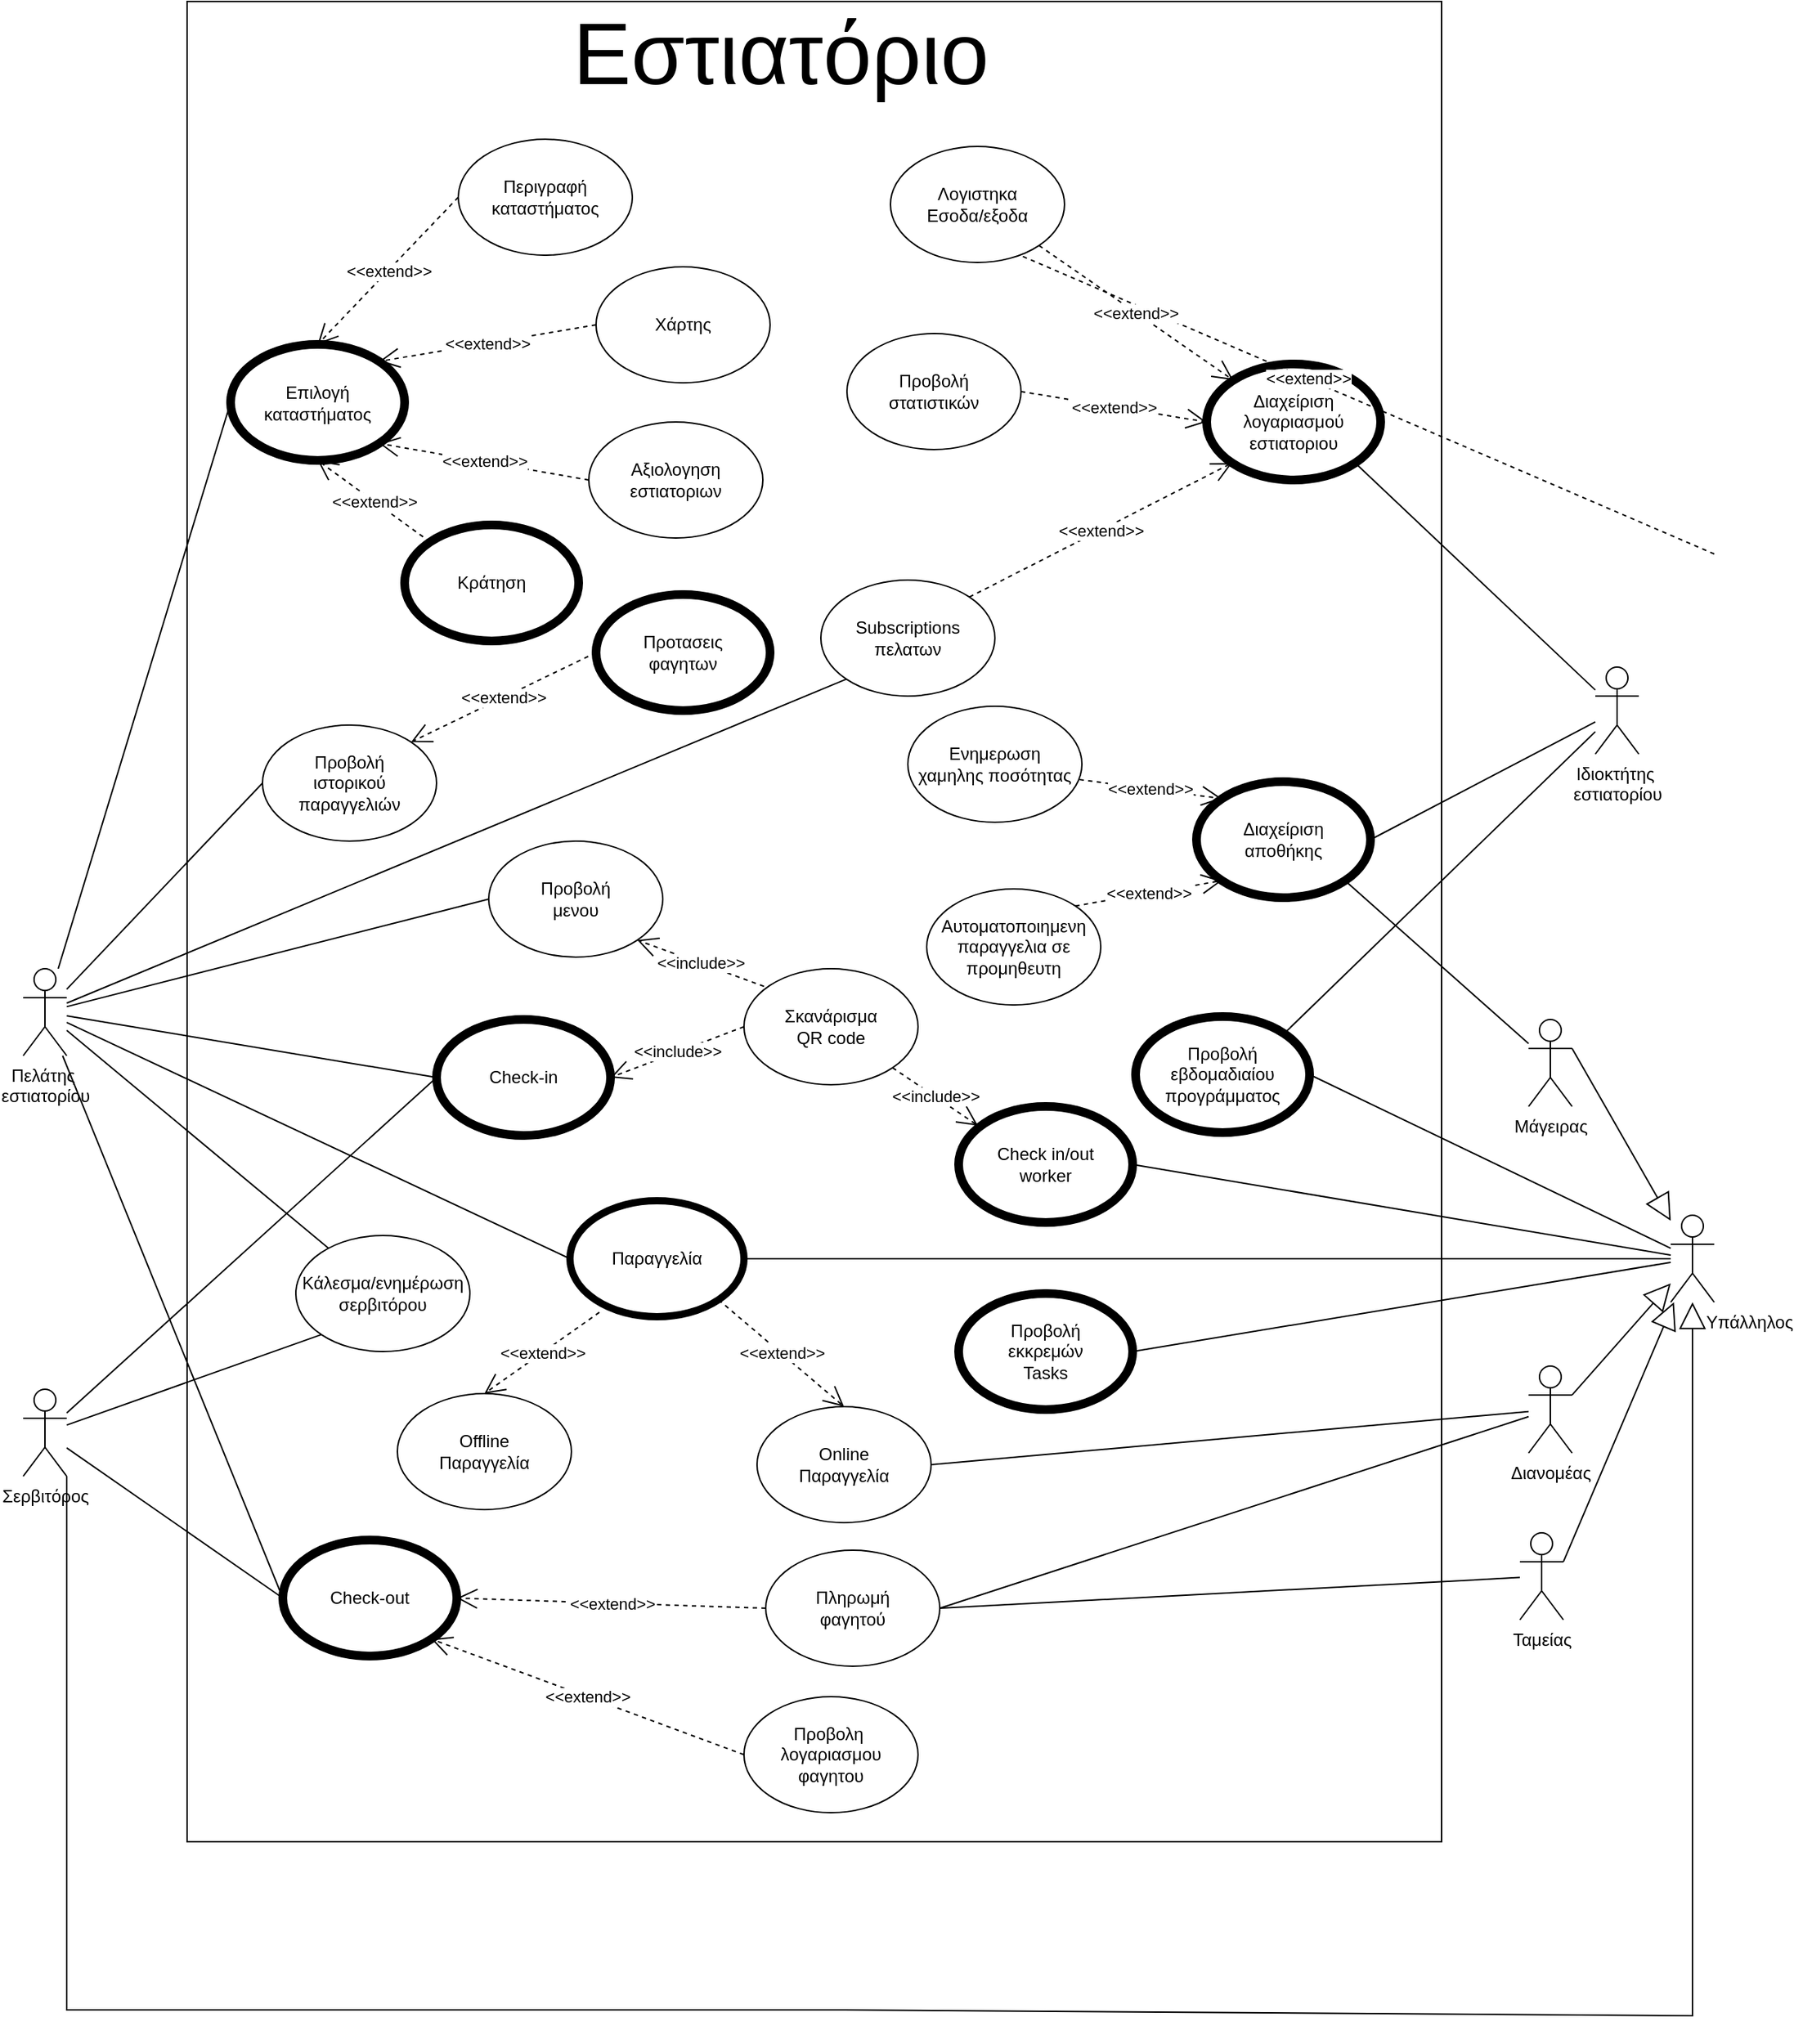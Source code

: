 <mxfile version="24.0.4" type="device">
  <diagram name="Page-1" id="MGHjbF667yMq8NIgmSbx">
    <mxGraphModel dx="6913" dy="3703" grid="0" gridSize="10" guides="1" tooltips="1" connect="1" arrows="1" fold="1" page="0" pageScale="1" pageWidth="850" pageHeight="1100" math="0" shadow="0">
      <root>
        <mxCell id="0" />
        <mxCell id="1" parent="0" />
        <mxCell id="DqBkRv8KrqaulyezYVrb-1" value="&lt;div&gt;Ιδιοκτήτης&amp;nbsp;&lt;/div&gt;&lt;div&gt;εστιατορίου&lt;/div&gt;" style="shape=umlActor;verticalLabelPosition=bottom;verticalAlign=top;html=1;outlineConnect=0;rounded=0;" parent="1" vertex="1">
          <mxGeometry x="1370" y="-206" width="30" height="60" as="geometry" />
        </mxCell>
        <mxCell id="DqBkRv8KrqaulyezYVrb-9" value="&lt;div&gt;Πελάτης&amp;nbsp;&lt;/div&gt;&lt;div&gt;εστιατορίου&lt;/div&gt;" style="shape=umlActor;verticalLabelPosition=bottom;verticalAlign=top;html=1;outlineConnect=0;rounded=0;" parent="1" vertex="1">
          <mxGeometry x="286" y="2" width="30" height="60" as="geometry" />
        </mxCell>
        <mxCell id="DqBkRv8KrqaulyezYVrb-10" value="Σερβιτόρος" style="shape=umlActor;verticalLabelPosition=bottom;verticalAlign=top;html=1;outlineConnect=0;rounded=0;" parent="1" vertex="1">
          <mxGeometry x="286" y="292" width="30" height="60" as="geometry" />
        </mxCell>
        <mxCell id="DqBkRv8KrqaulyezYVrb-11" value="Μάγειρας" style="shape=umlActor;verticalLabelPosition=bottom;verticalAlign=top;html=1;outlineConnect=0;rounded=0;" parent="1" vertex="1">
          <mxGeometry x="1324" y="37" width="30" height="60" as="geometry" />
        </mxCell>
        <mxCell id="DqBkRv8KrqaulyezYVrb-12" value="Ταμείας" style="shape=umlActor;verticalLabelPosition=bottom;verticalAlign=top;html=1;outlineConnect=0;rounded=0;" parent="1" vertex="1">
          <mxGeometry x="1318" y="391" width="30" height="60" as="geometry" />
        </mxCell>
        <mxCell id="DqBkRv8KrqaulyezYVrb-16" value="Διανομέας" style="shape=umlActor;verticalLabelPosition=bottom;verticalAlign=top;html=1;outlineConnect=0;rounded=0;" parent="1" vertex="1">
          <mxGeometry x="1324" y="276" width="30" height="60" as="geometry" />
        </mxCell>
        <mxCell id="DqBkRv8KrqaulyezYVrb-17" value="Παραγγελία" style="ellipse;whiteSpace=wrap;html=1;strokeWidth=5;rounded=0;" parent="1" vertex="1">
          <mxGeometry x="663" y="162" width="120" height="80" as="geometry" />
        </mxCell>
        <mxCell id="DqBkRv8KrqaulyezYVrb-18" value="&lt;div&gt;Πληρωμή&lt;/div&gt;&lt;div&gt;φαγητού&lt;br&gt;&lt;/div&gt;" style="ellipse;whiteSpace=wrap;html=1;rounded=0;" parent="1" vertex="1">
          <mxGeometry x="798" y="403" width="120" height="80" as="geometry" />
        </mxCell>
        <mxCell id="DqBkRv8KrqaulyezYVrb-21" value="&lt;div&gt;Επιλογή&lt;/div&gt;&lt;div&gt;καταστήματος&lt;br&gt;&lt;/div&gt;" style="ellipse;whiteSpace=wrap;html=1;strokeWidth=6;rounded=0;" parent="1" vertex="1">
          <mxGeometry x="429" y="-428.5" width="120" height="80" as="geometry" />
        </mxCell>
        <mxCell id="DqBkRv8KrqaulyezYVrb-22" value="Κράτηση" style="ellipse;whiteSpace=wrap;html=1;rounded=0;strokeWidth=6;" parent="1" vertex="1">
          <mxGeometry x="549" y="-304" width="120" height="80" as="geometry" />
        </mxCell>
        <mxCell id="DqBkRv8KrqaulyezYVrb-23" value="Προβολή&lt;div&gt;μενου&lt;/div&gt;" style="ellipse;whiteSpace=wrap;html=1;rounded=0;" parent="1" vertex="1">
          <mxGeometry x="607" y="-86" width="120" height="80" as="geometry" />
        </mxCell>
        <mxCell id="DqBkRv8KrqaulyezYVrb-24" value="Check-in" style="ellipse;whiteSpace=wrap;html=1;strokeWidth=6;rounded=0;" parent="1" vertex="1">
          <mxGeometry x="571" y="37" width="120" height="80" as="geometry" />
        </mxCell>
        <mxCell id="DqBkRv8KrqaulyezYVrb-27" value="Check-out" style="ellipse;whiteSpace=wrap;html=1;strokeWidth=6;rounded=0;" parent="1" vertex="1">
          <mxGeometry x="465" y="396" width="120" height="80" as="geometry" />
        </mxCell>
        <mxCell id="DqBkRv8KrqaulyezYVrb-28" value="&lt;div&gt;Σκανάρισμα&lt;br&gt;QR code&lt;br&gt;&lt;/div&gt;" style="ellipse;whiteSpace=wrap;html=1;rounded=0;" parent="1" vertex="1">
          <mxGeometry x="783" y="2" width="120" height="80" as="geometry" />
        </mxCell>
        <mxCell id="DqBkRv8KrqaulyezYVrb-32" value="&lt;div&gt;Προβολή&lt;/div&gt;&lt;div&gt;ιστορικού παραγγελιών&lt;br&gt;&lt;/div&gt;" style="ellipse;whiteSpace=wrap;html=1;rounded=0;" parent="1" vertex="1">
          <mxGeometry x="451" y="-166" width="120" height="80" as="geometry" />
        </mxCell>
        <mxCell id="DqBkRv8KrqaulyezYVrb-34" value="&lt;div&gt;Προβολή εβδομαδιαίου&lt;/div&gt;&lt;div&gt;προγράμματος&lt;br&gt;&lt;/div&gt;" style="ellipse;whiteSpace=wrap;html=1;strokeWidth=6;rounded=0;" parent="1" vertex="1">
          <mxGeometry x="1053" y="35" width="120" height="80" as="geometry" />
        </mxCell>
        <mxCell id="DqBkRv8KrqaulyezYVrb-35" value="&lt;div&gt;Προβολή &lt;br&gt;&lt;/div&gt;&lt;div&gt;εκκρεμών&lt;/div&gt;&lt;div&gt;Tasks&lt;/div&gt;" style="ellipse;whiteSpace=wrap;html=1;strokeWidth=6;rounded=0;" parent="1" vertex="1">
          <mxGeometry x="931" y="226" width="120" height="80" as="geometry" />
        </mxCell>
        <mxCell id="DqBkRv8KrqaulyezYVrb-41" value="&lt;div&gt;Διαχείριση&lt;/div&gt;&lt;div&gt;αποθήκης&lt;/div&gt;" style="ellipse;whiteSpace=wrap;html=1;strokeWidth=6;rounded=0;" parent="1" vertex="1">
          <mxGeometry x="1095" y="-127" width="120" height="80" as="geometry" />
        </mxCell>
        <mxCell id="DqBkRv8KrqaulyezYVrb-58" value="" style="endArrow=none;html=1;rounded=0;entryX=0;entryY=0.5;entryDx=0;entryDy=0;" parent="1" source="DqBkRv8KrqaulyezYVrb-9" target="DqBkRv8KrqaulyezYVrb-21" edge="1">
          <mxGeometry width="50" height="50" relative="1" as="geometry">
            <mxPoint x="304" y="90" as="sourcePoint" />
            <mxPoint x="727" y="-176" as="targetPoint" />
          </mxGeometry>
        </mxCell>
        <mxCell id="DqBkRv8KrqaulyezYVrb-61" value="" style="endArrow=none;html=1;rounded=0;entryX=0;entryY=0.5;entryDx=0;entryDy=0;" parent="1" source="DqBkRv8KrqaulyezYVrb-9" target="DqBkRv8KrqaulyezYVrb-17" edge="1">
          <mxGeometry width="50" height="50" relative="1" as="geometry">
            <mxPoint x="321" y="150.21" as="sourcePoint" />
            <mxPoint x="732" y="281.21" as="targetPoint" />
          </mxGeometry>
        </mxCell>
        <mxCell id="DqBkRv8KrqaulyezYVrb-68" value="" style="endArrow=none;html=1;rounded=0;entryX=0;entryY=0.5;entryDx=0;entryDy=0;" parent="1" source="DqBkRv8KrqaulyezYVrb-9" target="DqBkRv8KrqaulyezYVrb-32" edge="1">
          <mxGeometry width="50" height="50" relative="1" as="geometry">
            <mxPoint x="301" y="45" as="sourcePoint" />
            <mxPoint x="732" y="-296" as="targetPoint" />
          </mxGeometry>
        </mxCell>
        <mxCell id="DqBkRv8KrqaulyezYVrb-72" value="" style="endArrow=none;html=1;rounded=0;exitX=1;exitY=0.5;exitDx=0;exitDy=0;" parent="1" source="DqBkRv8KrqaulyezYVrb-41" target="DqBkRv8KrqaulyezYVrb-1" edge="1">
          <mxGeometry width="50" height="50" relative="1" as="geometry">
            <mxPoint x="1156" y="-5" as="sourcePoint" />
            <mxPoint x="1206" y="-55" as="targetPoint" />
          </mxGeometry>
        </mxCell>
        <mxCell id="DqBkRv8KrqaulyezYVrb-79" value="" style="endArrow=none;html=1;rounded=0;exitX=1;exitY=0.5;exitDx=0;exitDy=0;" parent="1" source="DqBkRv8KrqaulyezYVrb-18" target="DqBkRv8KrqaulyezYVrb-16" edge="1">
          <mxGeometry width="50" height="50" relative="1" as="geometry">
            <mxPoint x="966" y="359" as="sourcePoint" />
            <mxPoint x="1354" y="243" as="targetPoint" />
          </mxGeometry>
        </mxCell>
        <mxCell id="DqBkRv8KrqaulyezYVrb-80" value="" style="endArrow=none;html=1;rounded=0;exitX=1;exitY=0.5;exitDx=0;exitDy=0;" parent="1" source="DqBkRv8KrqaulyezYVrb-18" target="DqBkRv8KrqaulyezYVrb-12" edge="1">
          <mxGeometry width="50" height="50" relative="1" as="geometry">
            <mxPoint x="966" y="273" as="sourcePoint" />
            <mxPoint x="1354" y="157" as="targetPoint" />
          </mxGeometry>
        </mxCell>
        <mxCell id="DqBkRv8KrqaulyezYVrb-110" value="" style="rounded=0;whiteSpace=wrap;html=1;fillColor=none;noLabel=0;editable=1;movable=1;resizable=1;rotatable=1;deletable=1;locked=0;connectable=1;pointerEvents=0;" parent="1" vertex="1">
          <mxGeometry x="399" y="-665" width="865" height="1269" as="geometry" />
        </mxCell>
        <mxCell id="DqBkRv8KrqaulyezYVrb-111" value="&lt;font style=&quot;font-size: 60px;&quot;&gt;Εστιατόριο&lt;/font&gt;" style="text;html=1;align=center;verticalAlign=middle;whiteSpace=wrap;rounded=0;" parent="1" vertex="1">
          <mxGeometry x="637.5" y="-662" width="341" height="66.5" as="geometry" />
        </mxCell>
        <mxCell id="E7eFKCQ7DTerx9ZcQntK-2" value="" style="endArrow=none;html=1;rounded=0;entryX=0;entryY=0.5;entryDx=0;entryDy=0;" parent="1" source="DqBkRv8KrqaulyezYVrb-10" target="DqBkRv8KrqaulyezYVrb-27" edge="1">
          <mxGeometry width="50" height="50" relative="1" as="geometry">
            <mxPoint x="313" y="334" as="sourcePoint" />
            <mxPoint x="758" y="436" as="targetPoint" />
          </mxGeometry>
        </mxCell>
        <mxCell id="E7eFKCQ7DTerx9ZcQntK-3" value="" style="endArrow=none;html=1;rounded=0;entryX=0;entryY=0.5;entryDx=0;entryDy=0;" parent="1" source="DqBkRv8KrqaulyezYVrb-9" target="DqBkRv8KrqaulyezYVrb-27" edge="1">
          <mxGeometry width="50" height="50" relative="1" as="geometry">
            <mxPoint x="332" y="251" as="sourcePoint" />
            <mxPoint x="494" y="220" as="targetPoint" />
          </mxGeometry>
        </mxCell>
        <mxCell id="E7eFKCQ7DTerx9ZcQntK-9" value="" style="endArrow=none;html=1;rounded=0;entryX=0;entryY=0.5;entryDx=0;entryDy=0;" parent="1" source="DqBkRv8KrqaulyezYVrb-10" target="DqBkRv8KrqaulyezYVrb-24" edge="1">
          <mxGeometry width="50" height="50" relative="1" as="geometry">
            <mxPoint x="345" y="259" as="sourcePoint" />
            <mxPoint x="507" y="228" as="targetPoint" />
          </mxGeometry>
        </mxCell>
        <mxCell id="E7eFKCQ7DTerx9ZcQntK-10" value="" style="endArrow=none;html=1;rounded=0;exitX=1;exitY=0;exitDx=0;exitDy=0;" parent="1" source="DqBkRv8KrqaulyezYVrb-34" target="DqBkRv8KrqaulyezYVrb-1" edge="1">
          <mxGeometry width="50" height="50" relative="1" as="geometry">
            <mxPoint x="843" y="-16" as="sourcePoint" />
            <mxPoint x="1358" y="-121" as="targetPoint" />
          </mxGeometry>
        </mxCell>
        <mxCell id="E7eFKCQ7DTerx9ZcQntK-23" value="Προβολη&amp;nbsp;&lt;div&gt;λογαριασμου&lt;/div&gt;&lt;div&gt;φαγητου&lt;/div&gt;" style="ellipse;whiteSpace=wrap;html=1;rounded=0;" parent="1" vertex="1">
          <mxGeometry x="783" y="504" width="120" height="80" as="geometry" />
        </mxCell>
        <mxCell id="E7eFKCQ7DTerx9ZcQntK-25" value="Αξιολογηση&lt;div&gt;εστιατοριων&lt;/div&gt;" style="ellipse;whiteSpace=wrap;html=1;rounded=0;" parent="1" vertex="1">
          <mxGeometry x="676" y="-375" width="120" height="80" as="geometry" />
        </mxCell>
        <mxCell id="E7eFKCQ7DTerx9ZcQntK-35" value="" style="endArrow=none;html=1;rounded=0;exitX=1;exitY=1;exitDx=0;exitDy=0;" parent="1" source="DqBkRv8KrqaulyezYVrb-41" target="DqBkRv8KrqaulyezYVrb-11" edge="1">
          <mxGeometry width="50" height="50" relative="1" as="geometry">
            <mxPoint x="1417" y="125" as="sourcePoint" />
            <mxPoint x="1932" y="316" as="targetPoint" />
          </mxGeometry>
        </mxCell>
        <mxCell id="E6P0ZzLm57Q9IFtv4wpY-99" value="" style="endArrow=none;html=1;rounded=0;entryX=0;entryY=0.5;entryDx=0;entryDy=0;" parent="1" source="DqBkRv8KrqaulyezYVrb-9" target="DqBkRv8KrqaulyezYVrb-24" edge="1">
          <mxGeometry width="50" height="50" relative="1" as="geometry">
            <mxPoint x="153" y="378" as="sourcePoint" />
            <mxPoint x="379" y="40" as="targetPoint" />
          </mxGeometry>
        </mxCell>
        <mxCell id="E6P0ZzLm57Q9IFtv4wpY-104" value="&amp;lt;&amp;lt;include&amp;gt;&amp;gt;" style="endArrow=open;endSize=12;dashed=1;html=1;rounded=0;exitX=0;exitY=0.5;exitDx=0;exitDy=0;entryX=1;entryY=0.5;entryDx=0;entryDy=0;" parent="1" source="DqBkRv8KrqaulyezYVrb-28" target="DqBkRv8KrqaulyezYVrb-24" edge="1">
          <mxGeometry width="160" relative="1" as="geometry">
            <mxPoint x="66" y="176" as="sourcePoint" />
            <mxPoint x="226" y="176" as="targetPoint" />
          </mxGeometry>
        </mxCell>
        <mxCell id="E6P0ZzLm57Q9IFtv4wpY-108" value="&lt;div&gt;Περιγραφή&lt;br&gt;καταστήματος&lt;br&gt;&lt;/div&gt;" style="ellipse;whiteSpace=wrap;html=1;rounded=0;" parent="1" vertex="1">
          <mxGeometry x="586" y="-570" width="120" height="80" as="geometry" />
        </mxCell>
        <mxCell id="E6P0ZzLm57Q9IFtv4wpY-109" value="&amp;lt;&amp;lt;extend&amp;gt;&amp;gt;" style="endArrow=open;endSize=12;dashed=1;html=1;rounded=0;exitX=0;exitY=0.5;exitDx=0;exitDy=0;entryX=0.5;entryY=0;entryDx=0;entryDy=0;" parent="1" source="E6P0ZzLm57Q9IFtv4wpY-108" target="DqBkRv8KrqaulyezYVrb-21" edge="1">
          <mxGeometry width="160" relative="1" as="geometry">
            <mxPoint x="828.79" y="-309" as="sourcePoint" />
            <mxPoint x="660.79" y="-280" as="targetPoint" />
          </mxGeometry>
        </mxCell>
        <mxCell id="E6P0ZzLm57Q9IFtv4wpY-110" value="&amp;lt;&amp;lt;extend&amp;gt;&amp;gt;" style="endArrow=open;endSize=12;dashed=1;html=1;rounded=0;exitX=0;exitY=0.5;exitDx=0;exitDy=0;entryX=1;entryY=1;entryDx=0;entryDy=0;" parent="1" source="E7eFKCQ7DTerx9ZcQntK-25" target="DqBkRv8KrqaulyezYVrb-21" edge="1">
          <mxGeometry width="160" relative="1" as="geometry">
            <mxPoint x="647" y="-216.72" as="sourcePoint" />
            <mxPoint x="604" y="-185.72" as="targetPoint" />
          </mxGeometry>
        </mxCell>
        <mxCell id="E6P0ZzLm57Q9IFtv4wpY-111" value="&amp;lt;&amp;lt;extend&amp;gt;&amp;gt;" style="endArrow=open;endSize=12;dashed=1;html=1;rounded=0;exitX=0;exitY=0.5;exitDx=0;exitDy=0;entryX=1;entryY=0.5;entryDx=0;entryDy=0;" parent="1" source="DqBkRv8KrqaulyezYVrb-18" target="DqBkRv8KrqaulyezYVrb-27" edge="1">
          <mxGeometry width="160" relative="1" as="geometry">
            <mxPoint x="741.93" y="394.28" as="sourcePoint" />
            <mxPoint x="582.93" y="349.28" as="targetPoint" />
          </mxGeometry>
        </mxCell>
        <mxCell id="E6P0ZzLm57Q9IFtv4wpY-115" value="" style="endArrow=none;html=1;rounded=0;exitX=1;exitY=0.5;exitDx=0;exitDy=0;" parent="1" source="DqBkRv8KrqaulyezYVrb-34" target="E6P0ZzLm57Q9IFtv4wpY-114" edge="1">
          <mxGeometry width="50" height="50" relative="1" as="geometry">
            <mxPoint x="1392.5" y="224" as="sourcePoint" />
            <mxPoint x="1941.5" y="539" as="targetPoint" />
          </mxGeometry>
        </mxCell>
        <mxCell id="E6P0ZzLm57Q9IFtv4wpY-116" value="" style="endArrow=none;html=1;rounded=0;exitX=1;exitY=0.5;exitDx=0;exitDy=0;" parent="1" source="DqBkRv8KrqaulyezYVrb-17" target="E6P0ZzLm57Q9IFtv4wpY-114" edge="1">
          <mxGeometry width="50" height="50" relative="1" as="geometry">
            <mxPoint x="851" y="246" as="sourcePoint" />
            <mxPoint x="1783.5" y="686" as="targetPoint" />
          </mxGeometry>
        </mxCell>
        <mxCell id="E6P0ZzLm57Q9IFtv4wpY-117" value="" style="endArrow=none;html=1;rounded=0;exitX=1;exitY=0.5;exitDx=0;exitDy=0;" parent="1" source="DqBkRv8KrqaulyezYVrb-35" target="E6P0ZzLm57Q9IFtv4wpY-114" edge="1">
          <mxGeometry width="50" height="50" relative="1" as="geometry">
            <mxPoint x="753" y="439" as="sourcePoint" />
            <mxPoint x="1776.5" y="775" as="targetPoint" />
          </mxGeometry>
        </mxCell>
        <mxCell id="E6P0ZzLm57Q9IFtv4wpY-121" value="" style="endArrow=block;endSize=16;endFill=0;html=1;rounded=0;exitX=1;exitY=0.333;exitDx=0;exitDy=0;exitPerimeter=0;" parent="1" source="DqBkRv8KrqaulyezYVrb-11" target="E6P0ZzLm57Q9IFtv4wpY-114" edge="1">
          <mxGeometry width="160" relative="1" as="geometry">
            <mxPoint x="1604" y="332" as="sourcePoint" />
            <mxPoint x="1405" y="167" as="targetPoint" />
          </mxGeometry>
        </mxCell>
        <mxCell id="E6P0ZzLm57Q9IFtv4wpY-122" value="" style="endArrow=block;endSize=16;endFill=0;html=1;rounded=0;exitX=1;exitY=0.333;exitDx=0;exitDy=0;exitPerimeter=0;" parent="1" source="DqBkRv8KrqaulyezYVrb-12" target="E6P0ZzLm57Q9IFtv4wpY-114" edge="1">
          <mxGeometry width="160" relative="1" as="geometry">
            <mxPoint x="1478" y="387" as="sourcePoint" />
            <mxPoint x="1638" y="387" as="targetPoint" />
          </mxGeometry>
        </mxCell>
        <mxCell id="E6P0ZzLm57Q9IFtv4wpY-123" value="" style="endArrow=block;endSize=16;endFill=0;html=1;rounded=0;exitX=1;exitY=0.333;exitDx=0;exitDy=0;exitPerimeter=0;curved=0;" parent="1" source="DqBkRv8KrqaulyezYVrb-16" target="E6P0ZzLm57Q9IFtv4wpY-114" edge="1">
          <mxGeometry width="160" relative="1" as="geometry">
            <mxPoint x="1475" y="465" as="sourcePoint" />
            <mxPoint x="1635" y="465" as="targetPoint" />
          </mxGeometry>
        </mxCell>
        <mxCell id="E6P0ZzLm57Q9IFtv4wpY-202" value="Χάρτης" style="ellipse;whiteSpace=wrap;html=1;rounded=0;" parent="1" vertex="1">
          <mxGeometry x="681" y="-482" width="120" height="80" as="geometry" />
        </mxCell>
        <mxCell id="E6P0ZzLm57Q9IFtv4wpY-203" value="&amp;lt;&amp;lt;extend&amp;gt;&amp;gt;" style="endArrow=open;endSize=12;dashed=1;html=1;rounded=0;exitX=0;exitY=0.5;exitDx=0;exitDy=0;entryX=1;entryY=0;entryDx=0;entryDy=0;" parent="1" source="E6P0ZzLm57Q9IFtv4wpY-202" target="DqBkRv8KrqaulyezYVrb-21" edge="1">
          <mxGeometry width="160" relative="1" as="geometry">
            <mxPoint x="731.57" y="-337.5" as="sourcePoint" />
            <mxPoint x="652.57" y="-290.5" as="targetPoint" />
          </mxGeometry>
        </mxCell>
        <mxCell id="E6P0ZzLm57Q9IFtv4wpY-206" value="&amp;lt;&amp;lt;extend&amp;gt;&amp;gt;" style="endArrow=open;endSize=12;dashed=1;html=1;rounded=0;exitX=0;exitY=0.5;exitDx=0;exitDy=0;entryX=1;entryY=1;entryDx=0;entryDy=0;" parent="1" source="E7eFKCQ7DTerx9ZcQntK-23" target="DqBkRv8KrqaulyezYVrb-27" edge="1">
          <mxGeometry width="160" relative="1" as="geometry">
            <mxPoint x="841" y="534" as="sourcePoint" />
            <mxPoint x="679" y="531" as="targetPoint" />
          </mxGeometry>
        </mxCell>
        <mxCell id="E6P0ZzLm57Q9IFtv4wpY-269" value="&lt;div&gt;Διαχείριση&lt;br&gt;&lt;/div&gt;&lt;div&gt;λογαριασμού&lt;/div&gt;&lt;div&gt;εστιατοριου&lt;/div&gt;" style="ellipse;whiteSpace=wrap;html=1;strokeWidth=6;" parent="1" vertex="1">
          <mxGeometry x="1102" y="-415" width="120" height="80" as="geometry" />
        </mxCell>
        <mxCell id="E6P0ZzLm57Q9IFtv4wpY-270" value="&amp;lt;&amp;lt;extend&amp;gt;&amp;gt;" style="endArrow=open;endSize=12;dashed=1;html=1;rounded=0;entryX=0;entryY=1;entryDx=0;entryDy=0;exitX=1;exitY=0;exitDx=0;exitDy=0;" parent="1" source="EOsgOCOBXihUaQ4r7z8H-37" target="E6P0ZzLm57Q9IFtv4wpY-269" edge="1">
          <mxGeometry width="160" relative="1" as="geometry">
            <mxPoint x="1251" y="-487" as="sourcePoint" />
            <mxPoint x="1278" y="-483.5" as="targetPoint" />
          </mxGeometry>
        </mxCell>
        <mxCell id="E6P0ZzLm57Q9IFtv4wpY-273" value="&amp;lt;&amp;lt;extend&amp;gt;&amp;gt;" style="endArrow=open;endSize=12;dashed=1;html=1;rounded=0;exitX=0;exitY=0.5;exitDx=0;exitDy=0;entryX=1;entryY=0.5;entryDx=0;entryDy=0;" parent="1" source="DqBkRv8KrqaulyezYVrb-20" edge="1">
          <mxGeometry width="160" relative="1" as="geometry">
            <mxPoint x="1452" y="-284" as="sourcePoint" />
            <mxPoint x="892" y="-525" as="targetPoint" />
          </mxGeometry>
        </mxCell>
        <mxCell id="E6P0ZzLm57Q9IFtv4wpY-274" value="" style="endArrow=none;html=1;rounded=0;exitX=1;exitY=1;exitDx=0;exitDy=0;" parent="1" source="E6P0ZzLm57Q9IFtv4wpY-269" target="DqBkRv8KrqaulyezYVrb-1" edge="1">
          <mxGeometry width="50" height="50" relative="1" as="geometry">
            <mxPoint x="1194" y="-240" as="sourcePoint" />
            <mxPoint x="1404" y="-240" as="targetPoint" />
          </mxGeometry>
        </mxCell>
        <mxCell id="E6P0ZzLm57Q9IFtv4wpY-275" value="Ενημερωση&lt;div&gt;χαμηλης ποσότητας&lt;/div&gt;" style="ellipse;whiteSpace=wrap;html=1;" parent="1" vertex="1">
          <mxGeometry x="896" y="-179" width="120" height="80" as="geometry" />
        </mxCell>
        <mxCell id="E6P0ZzLm57Q9IFtv4wpY-276" value="&amp;lt;&amp;lt;extend&amp;gt;&amp;gt;" style="endArrow=open;endSize=12;dashed=1;html=1;rounded=0;exitX=0.986;exitY=0.632;exitDx=0;exitDy=0;entryX=0;entryY=0;entryDx=0;entryDy=0;exitPerimeter=0;" parent="1" source="E6P0ZzLm57Q9IFtv4wpY-275" target="DqBkRv8KrqaulyezYVrb-41" edge="1">
          <mxGeometry width="160" relative="1" as="geometry">
            <mxPoint x="1302" y="-359" as="sourcePoint" />
            <mxPoint x="1297" y="-465" as="targetPoint" />
          </mxGeometry>
        </mxCell>
        <mxCell id="E6P0ZzLm57Q9IFtv4wpY-277" value="&amp;lt;&amp;lt;extend&amp;gt;&amp;gt;" style="endArrow=open;endSize=12;dashed=1;html=1;rounded=0;exitX=1;exitY=0;exitDx=0;exitDy=0;entryX=0;entryY=1;entryDx=0;entryDy=0;" parent="1" source="E6P0ZzLm57Q9IFtv4wpY-278" target="DqBkRv8KrqaulyezYVrb-41" edge="1">
          <mxGeometry width="160" relative="1" as="geometry">
            <mxPoint x="1357" y="-263" as="sourcePoint" />
            <mxPoint x="1164" y="-80" as="targetPoint" />
          </mxGeometry>
        </mxCell>
        <mxCell id="E6P0ZzLm57Q9IFtv4wpY-278" value="Αυτοματοποιημενη&lt;div&gt;παραγγελια σε&lt;/div&gt;&lt;div&gt;προμηθευτη&lt;/div&gt;" style="ellipse;whiteSpace=wrap;html=1;" parent="1" vertex="1">
          <mxGeometry x="909" y="-53" width="120" height="80" as="geometry" />
        </mxCell>
        <mxCell id="EOsgOCOBXihUaQ4r7z8H-1" value="&amp;lt;&amp;lt;extend&amp;gt;&amp;gt;" style="endArrow=open;endSize=12;dashed=1;html=1;rounded=0;exitX=0;exitY=0;exitDx=0;exitDy=0;entryX=0.5;entryY=1;entryDx=0;entryDy=0;" edge="1" parent="1" source="DqBkRv8KrqaulyezYVrb-22" target="DqBkRv8KrqaulyezYVrb-21">
          <mxGeometry width="160" relative="1" as="geometry">
            <mxPoint x="537.57" y="-245.78" as="sourcePoint" />
            <mxPoint x="465.57" y="-292.78" as="targetPoint" />
          </mxGeometry>
        </mxCell>
        <mxCell id="EOsgOCOBXihUaQ4r7z8H-2" value="" style="endArrow=block;endSize=16;endFill=0;html=1;rounded=0;exitX=1;exitY=1;exitDx=0;exitDy=0;exitPerimeter=0;" edge="1" parent="1" source="DqBkRv8KrqaulyezYVrb-10" target="E6P0ZzLm57Q9IFtv4wpY-114">
          <mxGeometry width="160" relative="1" as="geometry">
            <mxPoint x="431" y="660" as="sourcePoint" />
            <mxPoint x="591" y="660" as="targetPoint" />
            <Array as="points">
              <mxPoint x="316" y="720" />
              <mxPoint x="852" y="720" />
              <mxPoint x="1437" y="724" />
            </Array>
          </mxGeometry>
        </mxCell>
        <mxCell id="E6P0ZzLm57Q9IFtv4wpY-114" value="Υπάλληλος" style="shape=umlActor;verticalLabelPosition=bottom;verticalAlign=top;html=1;outlineConnect=0;rounded=0;perimeterSpacing=0;shadow=0;textShadow=0;labelPadding=0;perimeter=rectanglePerimeter;container=0;fixDash=0;comic=0;movableLabel=0;" parent="1" vertex="1">
          <mxGeometry x="1422" y="172" width="30" height="60" as="geometry">
            <mxPoint x="39" as="offset" />
          </mxGeometry>
        </mxCell>
        <mxCell id="EOsgOCOBXihUaQ4r7z8H-3" value="Προβολή&lt;div&gt;στατιστικών&lt;/div&gt;" style="ellipse;whiteSpace=wrap;html=1;" vertex="1" parent="1">
          <mxGeometry x="854" y="-436" width="120" height="80" as="geometry" />
        </mxCell>
        <mxCell id="EOsgOCOBXihUaQ4r7z8H-4" value="&amp;lt;&amp;lt;extend&amp;gt;&amp;gt;" style="endArrow=open;endSize=12;dashed=1;html=1;rounded=0;exitX=1;exitY=0.5;exitDx=0;exitDy=0;entryX=0;entryY=0.5;entryDx=0;entryDy=0;" edge="1" parent="1" source="EOsgOCOBXihUaQ4r7z8H-3" target="E6P0ZzLm57Q9IFtv4wpY-269">
          <mxGeometry width="160" relative="1" as="geometry">
            <mxPoint x="1214.574" y="-330.716" as="sourcePoint" />
            <mxPoint x="1041" y="-352" as="targetPoint" />
          </mxGeometry>
        </mxCell>
        <mxCell id="EOsgOCOBXihUaQ4r7z8H-35" value="&lt;div&gt;Προτασεις&lt;/div&gt;&lt;div&gt;φαγητων&lt;/div&gt;" style="ellipse;whiteSpace=wrap;html=1;rounded=0;strokeWidth=6;" vertex="1" parent="1">
          <mxGeometry x="681" y="-256" width="120" height="80" as="geometry" />
        </mxCell>
        <mxCell id="EOsgOCOBXihUaQ4r7z8H-37" value="Subscriptions&lt;div&gt;πελατων&lt;/div&gt;" style="ellipse;whiteSpace=wrap;html=1;" vertex="1" parent="1">
          <mxGeometry x="836" y="-266" width="120" height="80" as="geometry" />
        </mxCell>
        <mxCell id="EOsgOCOBXihUaQ4r7z8H-41" value="&amp;lt;&amp;lt;extend&amp;gt;&amp;gt;" style="endArrow=open;endSize=12;dashed=1;html=1;rounded=0;exitX=0;exitY=0.5;exitDx=0;exitDy=0;entryX=1;entryY=0;entryDx=0;entryDy=0;" edge="1" parent="1" source="EOsgOCOBXihUaQ4r7z8H-35" target="DqBkRv8KrqaulyezYVrb-32">
          <mxGeometry width="160" relative="1" as="geometry">
            <mxPoint x="599" y="-157.5" as="sourcePoint" />
            <mxPoint x="521" y="-213.5" as="targetPoint" />
          </mxGeometry>
        </mxCell>
        <mxCell id="EOsgOCOBXihUaQ4r7z8H-42" value="Online&lt;br&gt;Παραγγελία" style="ellipse;whiteSpace=wrap;html=1;rounded=0;" vertex="1" parent="1">
          <mxGeometry x="792" y="304" width="120" height="80" as="geometry" />
        </mxCell>
        <mxCell id="EOsgOCOBXihUaQ4r7z8H-43" value="&amp;lt;&amp;lt;extend&amp;gt;&amp;gt;" style="endArrow=open;endSize=12;dashed=1;html=1;rounded=0;exitX=1;exitY=1;exitDx=0;exitDy=0;entryX=0.5;entryY=0;entryDx=0;entryDy=0;" edge="1" parent="1" source="DqBkRv8KrqaulyezYVrb-17" target="EOsgOCOBXihUaQ4r7z8H-42">
          <mxGeometry width="160" relative="1" as="geometry">
            <mxPoint x="901.574" y="238.004" as="sourcePoint" />
            <mxPoint x="812" y="365.72" as="targetPoint" />
          </mxGeometry>
        </mxCell>
        <mxCell id="EOsgOCOBXihUaQ4r7z8H-44" value="Offline&lt;br&gt;Παραγγελία" style="ellipse;whiteSpace=wrap;html=1;rounded=0;" vertex="1" parent="1">
          <mxGeometry x="544" y="295" width="120" height="80" as="geometry" />
        </mxCell>
        <mxCell id="EOsgOCOBXihUaQ4r7z8H-45" value="&amp;lt;&amp;lt;extend&amp;gt;&amp;gt;" style="endArrow=open;endSize=12;dashed=1;html=1;rounded=0;exitX=0.169;exitY=0.962;exitDx=0;exitDy=0;entryX=0.5;entryY=0;entryDx=0;entryDy=0;exitPerimeter=0;" edge="1" target="EOsgOCOBXihUaQ4r7z8H-44" parent="1" source="DqBkRv8KrqaulyezYVrb-17">
          <mxGeometry width="160" relative="1" as="geometry">
            <mxPoint x="461.426" y="153.004" as="sourcePoint" />
            <mxPoint x="477" y="292.44" as="targetPoint" />
          </mxGeometry>
        </mxCell>
        <mxCell id="EOsgOCOBXihUaQ4r7z8H-46" value="" style="endArrow=none;html=1;rounded=0;exitX=1;exitY=0.5;exitDx=0;exitDy=0;" edge="1" parent="1" source="EOsgOCOBXihUaQ4r7z8H-42" target="DqBkRv8KrqaulyezYVrb-16">
          <mxGeometry width="50" height="50" relative="1" as="geometry">
            <mxPoint x="901" y="422.43" as="sourcePoint" />
            <mxPoint x="1255" y="291.43" as="targetPoint" />
          </mxGeometry>
        </mxCell>
        <mxCell id="EOsgOCOBXihUaQ4r7z8H-59" value="Λογιστηκα&lt;div&gt;Εσοδα/εξοδα&lt;br&gt;&lt;/div&gt;" style="ellipse;whiteSpace=wrap;html=1;rounded=0;" vertex="1" parent="1">
          <mxGeometry x="884" y="-565" width="120" height="80" as="geometry" />
        </mxCell>
        <mxCell id="EOsgOCOBXihUaQ4r7z8H-60" value="&amp;lt;&amp;lt;extend&amp;gt;&amp;gt;" style="endArrow=open;endSize=12;dashed=1;html=1;rounded=0;exitX=1;exitY=1;exitDx=0;exitDy=0;" edge="1" parent="1" source="EOsgOCOBXihUaQ4r7z8H-59" target="E6P0ZzLm57Q9IFtv4wpY-269">
          <mxGeometry width="160" relative="1" as="geometry">
            <mxPoint x="961.96" y="-355" as="sourcePoint" />
            <mxPoint x="1139.96" y="-375" as="targetPoint" />
          </mxGeometry>
        </mxCell>
        <mxCell id="EOsgOCOBXihUaQ4r7z8H-65" value="" style="endArrow=none;html=1;rounded=0;entryX=0;entryY=1;entryDx=0;entryDy=0;" edge="1" parent="1" source="DqBkRv8KrqaulyezYVrb-9" target="EOsgOCOBXihUaQ4r7z8H-37">
          <mxGeometry width="50" height="50" relative="1" as="geometry">
            <mxPoint x="326" y="34" as="sourcePoint" />
            <mxPoint x="818" y="-190" as="targetPoint" />
          </mxGeometry>
        </mxCell>
        <mxCell id="EOsgOCOBXihUaQ4r7z8H-66" value="Check in/out&lt;div&gt;worker&lt;/div&gt;" style="ellipse;whiteSpace=wrap;html=1;strokeWidth=6;" vertex="1" parent="1">
          <mxGeometry x="931" y="97" width="120" height="80" as="geometry" />
        </mxCell>
        <mxCell id="EOsgOCOBXihUaQ4r7z8H-67" value="" style="endArrow=none;html=1;rounded=0;exitX=1;exitY=0.5;exitDx=0;exitDy=0;" edge="1" parent="1" source="EOsgOCOBXihUaQ4r7z8H-66" target="E6P0ZzLm57Q9IFtv4wpY-114">
          <mxGeometry width="50" height="50" relative="1" as="geometry">
            <mxPoint x="788" y="189" as="sourcePoint" />
            <mxPoint x="1375" y="189" as="targetPoint" />
          </mxGeometry>
        </mxCell>
        <mxCell id="EOsgOCOBXihUaQ4r7z8H-71" value="&lt;div&gt;Κάλεσμα/ενημέρωση&lt;/div&gt;&lt;div&gt;σερβιτόρου&lt;br&gt;&lt;/div&gt;" style="ellipse;whiteSpace=wrap;html=1;rounded=0;" vertex="1" parent="1">
          <mxGeometry x="474" y="186" width="120" height="80" as="geometry" />
        </mxCell>
        <mxCell id="EOsgOCOBXihUaQ4r7z8H-224" value="" style="endArrow=none;html=1;rounded=0;" edge="1" parent="1" source="DqBkRv8KrqaulyezYVrb-9" target="EOsgOCOBXihUaQ4r7z8H-71">
          <mxGeometry width="50" height="50" relative="1" as="geometry">
            <mxPoint x="371.82" y="59" as="sourcePoint" />
            <mxPoint x="523.82" y="433" as="targetPoint" />
          </mxGeometry>
        </mxCell>
        <mxCell id="EOsgOCOBXihUaQ4r7z8H-225" value="" style="endArrow=none;html=1;rounded=0;entryX=0;entryY=1;entryDx=0;entryDy=0;" edge="1" parent="1" source="DqBkRv8KrqaulyezYVrb-10" target="EOsgOCOBXihUaQ4r7z8H-71">
          <mxGeometry width="50" height="50" relative="1" as="geometry">
            <mxPoint x="338" y="61" as="sourcePoint" />
            <mxPoint x="490.0" y="435" as="targetPoint" />
          </mxGeometry>
        </mxCell>
        <mxCell id="EOsgOCOBXihUaQ4r7z8H-226" value="" style="endArrow=none;html=1;rounded=0;entryX=0;entryY=0.5;entryDx=0;entryDy=0;" edge="1" parent="1" source="DqBkRv8KrqaulyezYVrb-9" target="DqBkRv8KrqaulyezYVrb-23">
          <mxGeometry width="50" height="50" relative="1" as="geometry">
            <mxPoint x="346" y="-17.5" as="sourcePoint" />
            <mxPoint x="601" y="25.5" as="targetPoint" />
          </mxGeometry>
        </mxCell>
        <mxCell id="EOsgOCOBXihUaQ4r7z8H-227" value="&amp;lt;&amp;lt;include&amp;gt;&amp;gt;" style="endArrow=open;endSize=12;dashed=1;html=1;rounded=0;exitX=0.115;exitY=0.152;exitDx=0;exitDy=0;entryX=1;entryY=1;entryDx=0;entryDy=0;exitPerimeter=0;" edge="1" parent="1" source="DqBkRv8KrqaulyezYVrb-28" target="DqBkRv8KrqaulyezYVrb-23">
          <mxGeometry width="160" relative="1" as="geometry">
            <mxPoint x="779" y="-15" as="sourcePoint" />
            <mxPoint x="691" y="27" as="targetPoint" />
          </mxGeometry>
        </mxCell>
        <mxCell id="EOsgOCOBXihUaQ4r7z8H-229" value="&amp;lt;&amp;lt;include&amp;gt;&amp;gt;" style="endArrow=open;endSize=12;dashed=1;html=1;rounded=0;exitX=1;exitY=1;exitDx=0;exitDy=0;entryX=0.111;entryY=0.165;entryDx=0;entryDy=0;entryPerimeter=0;" edge="1" parent="1" source="DqBkRv8KrqaulyezYVrb-28" target="EOsgOCOBXihUaQ4r7z8H-66">
          <mxGeometry width="160" relative="1" as="geometry">
            <mxPoint x="833" y="69" as="sourcePoint" />
            <mxPoint x="745" y="111" as="targetPoint" />
          </mxGeometry>
        </mxCell>
      </root>
    </mxGraphModel>
  </diagram>
</mxfile>
